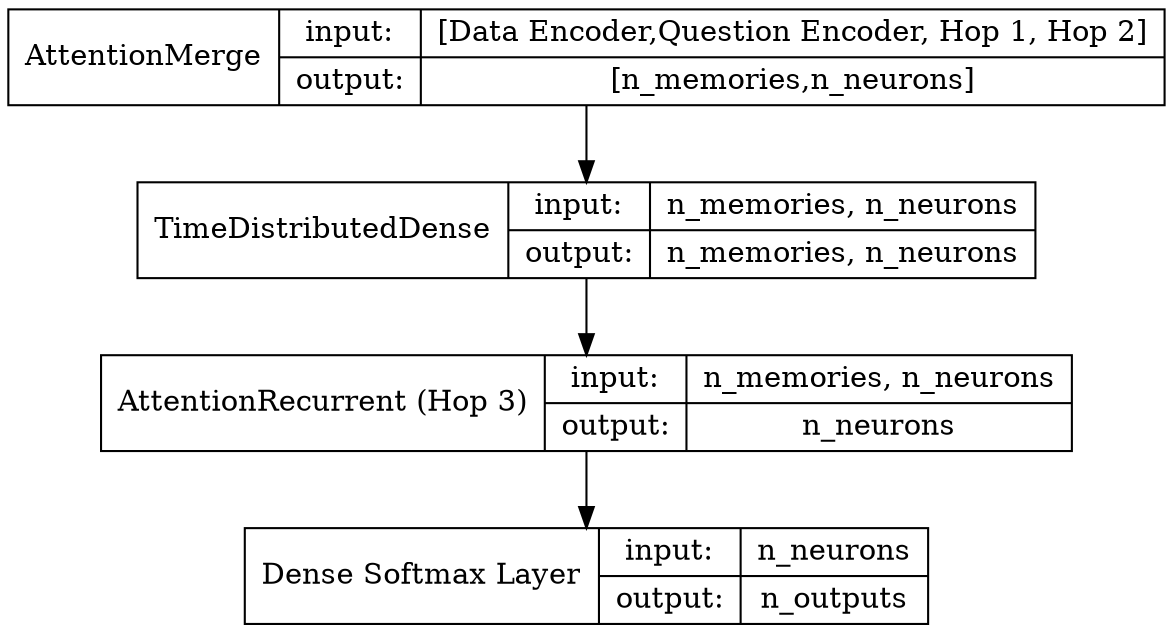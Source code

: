 digraph G {
node [shape=record];

140290707933456 [label="AttentionMerge
|{input:|output:}|{{[Data Encoder,Question Encoder, Hop 1, Hop 2]}|{[n_memories,n_neurons]}}"];
140290730605840 [label="TimeDistributedDense
|{input:|output:}|{{n_memories, n_neurons}|{n_memories, n_neurons}}"];
140290730605904 [label="AttentionRecurrent (Hop 3)
|{input:|output:}|{{n_memories, n_neurons}|{n_neurons}}"];
140290730606096 [label="Dense Softmax Layer
|{input:|output:}|{{n_neurons}|{n_outputs}}"];


140290707933456 -> 140290730605840;
140290730605840 -> 140290730605904;
140290730605904 -> 140290730606096;
}
